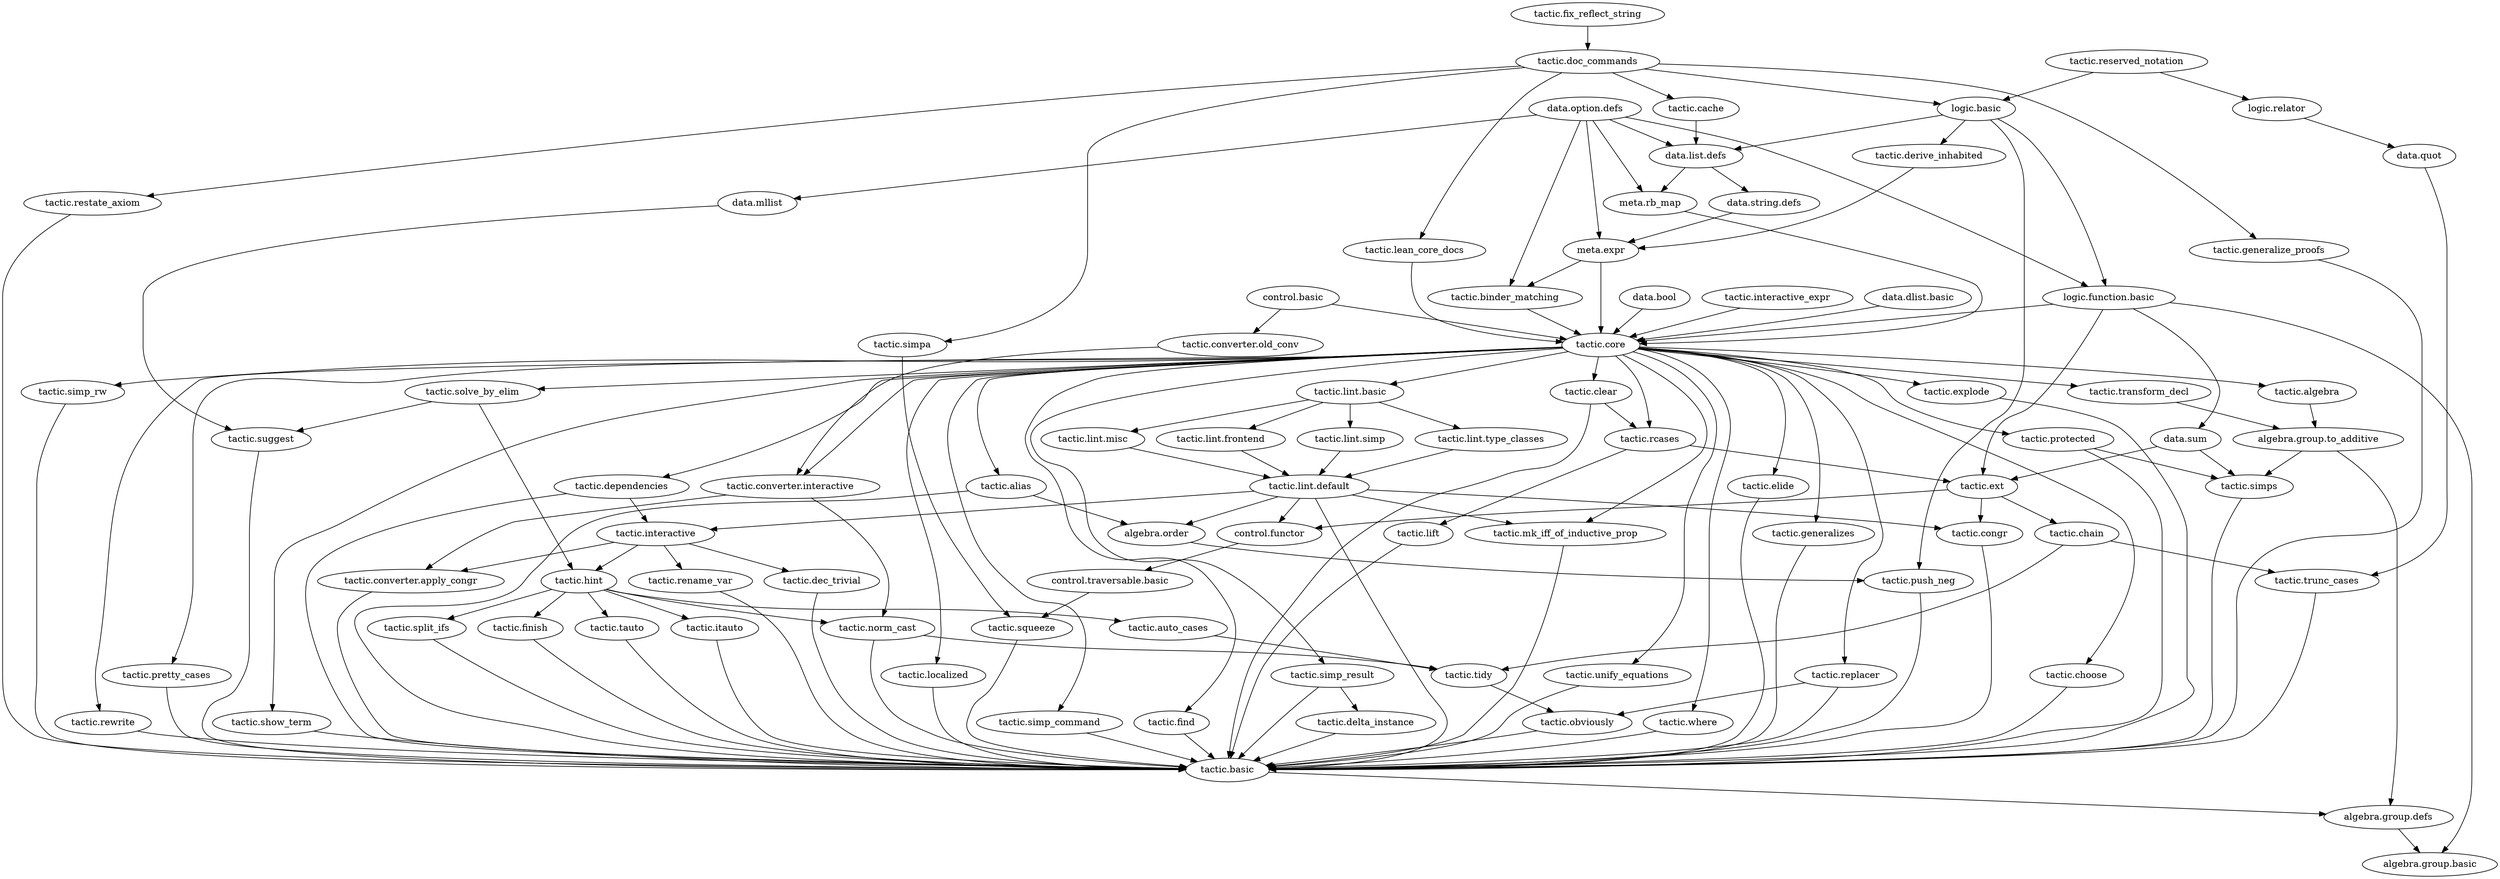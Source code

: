 strict digraph {
	graph [bb="0,0,3528,1332"];
	node [label="\N"];
	"tactic.chain"	[height=0.5,
		label="tactic.chain",
		pos="3179,522",
		width=1.4624];
	"tactic.trunc_cases"	[height=0.5,
		label="tactic.trunc_cases",
		pos="3349,450",
		width=2.0943];
	"tactic.chain" -> "tactic.trunc_cases"	[pos="e,3313,465.86 3211.4,507.67 3237.5,496.94 3274.4,481.74 3303.4,469.78"];
	"tactic.tidy"	[height=0.5,
		label="tactic.tidy",
		pos="1668,306",
		width=1.2999];
	"tactic.chain" -> "tactic.tidy"	[pos="e,1715.1,306.31 3140.1,509.87 3132.5,507.82 3124.5,505.77 3117,504 3036.8,485.09 3013.3,493.85 2935,468 2899.5,456.28 2895,442.09 \
2859,432 2435.8,313.28 1899.3,305.4 1725.3,306.25"];
	"tactic.auto_cases"	[height=0.5,
		label="tactic.auto_cases",
		pos="1607,378",
		width=2.004];
	"tactic.auto_cases" -> "tactic.tidy"	[pos="e,1653.8,323.31 1621.8,360.05 1629.4,351.33 1638.8,340.54 1647.1,330.98"];
	"data.bool"	[height=0.5,
		label="data.bool",
		pos="1897,882",
		width=1.2277];
	"tactic.core"	[height=0.5,
		label="tactic.core",
		pos="1499,810",
		width=1.336];
	"data.bool" -> "tactic.core"	[pos="e,1544.5,816.17 1863.2,870.27 1855.3,868 1846.9,865.76 1839,864 1739.8,841.82 1622.2,825.7 1554.5,817.39"];
	"tactic.derive_inhabited"	[height=0.5,
		label="tactic.derive_inhabited",
		pos="2315,1098",
		width=2.5998];
	"meta.expr"	[height=0.5,
		label="meta.expr",
		pos="1750,954",
		width=1.2999];
	"tactic.derive_inhabited" -> "meta.expr"	[pos="e,1793.6,960.97 2274.1,1081.6 2221.3,1062.3 2126.4,1029.1 2043,1008 1960.5,987.15 1863,971.2 1803.8,962.47"];
	"tactic.interactive_expr"	[height=0.5,
		label="tactic.interactive_expr",
		pos="1499,882",
		width=2.5456];
	"tactic.interactive_expr" -> "tactic.core"	[pos="e,1499,828.1 1499,863.7 1499,855.98 1499,846.71 1499,838.11"];
	"tactic.dec_trivial"	[height=0.5,
		label="tactic.dec_trivial",
		pos="2171,450",
		width=1.9859];
	"tactic.basic"	[height=0.5,
		label="tactic.basic",
		pos="1663,162",
		width=1.4263];
	"tactic.dec_trivial" -> "tactic.basic"	[pos="e,1713.7,165 2175.6,431.98 2185.8,388.97 2205.8,275.14 2147,216 2117.7,186.47 1847,171.01 1723.7,165.45"];
	"tactic.rewrite"	[height=0.5,
		label="tactic.rewrite",
		pos="804.04,234",
		width=1.6249];
	"tactic.rewrite" -> "tactic.basic"	[pos="e,1611.6,163.54 846.83,221.67 856.39,219.49 866.51,217.44 876.04,216 1144.3,175.58 1468.6,165.98 1601.6,163.7"];
	"tactic.simps"	[height=0.5,
		label="tactic.simps",
		pos="1505,594",
		width=1.4985];
	"tactic.simps" -> "tactic.basic"	[pos="e,1690.8,177.41 1548.3,583.07 1625,562.88 1782.6,509.07 1848,396 1898.1,309.54 1766.9,220.73 1699.8,182.47"];
	"data.option.defs"	[height=0.5,
		label="data.option.defs",
		pos="1770,1170",
		width=1.9137];
	"data.mllist"	[height=0.5,
		label="data.mllist",
		pos="797.04,1026",
		width=1.354];
	"data.option.defs" -> "data.mllist"	[pos="e,841.54,1033.5 1711.4,1160.4 1536.5,1134.9 1020.7,1059.6 851.47,1034.9"];
	"meta.rb_map"	[height=0.5,
		label="meta.rb_map",
		pos="1825,1026",
		width=1.6249];
	"data.option.defs" -> "meta.rb_map"	[pos="e,1818.4,1044.2 1776.7,1151.9 1786.1,1127.5 1803.6,1082.4 1814.7,1053.6"];
	"data.option.defs" -> "meta.expr"	[pos="e,1751.5,972.06 1768.3,1151.6 1766,1127.5 1761.6,1082.4 1758,1044 1756.1,1023.3 1754,999.83 1752.4,982.21"];
	"tactic.binder_matching"	[height=0.5,
		label="tactic.binder_matching",
		pos="1703,882",
		width=2.6178];
	"data.option.defs" -> "tactic.binder_matching"	[pos="e,1698.4,900.18 1761,1152 1743.8,1118.6 1707,1041.7 1694,972 1690.2,951.52 1692.9,928.06 1696.3,910.37"];
	"data.list.defs"	[height=0.5,
		label="data.list.defs",
		pos="2147,1098",
		width=1.5707];
	"data.option.defs" -> "data.list.defs"	[pos="e,2104,1109.8 1827.8,1160.1 1889.4,1150.4 1990,1133.7 2076,1116 2081.8,1114.8 2087.9,1113.5 2093.9,1112.1"];
	"logic.function.basic"	[height=0.5,
		label="logic.function.basic",
		pos="2343,882",
		width=2.2929];
	"data.option.defs" -> "logic.function.basic"	[pos="e,2314.8,898.92 1804,1154.3 1855.9,1131.6 1958.1,1086.2 2043,1044 2139.1,996.3 2249.6,935.36 2305.9,903.9"];
	"tactic.cache"	[height=0.5,
		label="tactic.cache",
		pos="2241,1170",
		width=1.4804];
	"tactic.cache" -> "data.list.defs"	[pos="e,2168.3,1114.8 2219.7,1153.1 2207,1143.6 2190.6,1131.4 2176.6,1121"];
	"tactic.squeeze"	[height=0.5,
		label="tactic.squeeze",
		pos="3043,378",
		width=1.7151];
	"tactic.squeeze" -> "tactic.basic"	[pos="e,1714.2,163.88 3037,359.9 3023.8,325.43 2988.8,248.11 2930,216 2876.7,186.82 1970.6,168.51 1724.4,164.06"];
	"tactic.converter.old_conv"	[height=0.5,
		label="tactic.converter.old_conv",
		pos="2105,810",
		width=2.8525];
	"tactic.converter.interactive"	[height=0.5,
		label="tactic.converter.interactive",
		pos="2313,594",
		width=2.9789];
	"tactic.converter.old_conv" -> "tactic.converter.interactive"	[pos="e,2253.8,609.05 2111.5,792.03 2125.7,755.13 2160.4,669.19 2183,648 2200.1,631.95 2222.8,620.48 2244.3,612.41"];
	"tactic.reserved_notation"	[height=0.5,
		label="tactic.reserved_notation",
		pos="3108,1242",
		width=2.7261];
	"logic.basic"	[height=0.5,
		label="logic.basic",
		pos="2456,1170",
		width=1.3902];
	"tactic.reserved_notation" -> "logic.basic"	[pos="e,2503.3,1176.1 3025.8,1232.2 2891.7,1217.8 2629.3,1189.6 2513.4,1177.2"];
	"logic.relator"	[height=0.5,
		label="logic.relator",
		pos="3452,1170",
		width=1.5346];
	"tactic.reserved_notation" -> "logic.relator"	[pos="e,3407.2,1180.6 3172.1,1228.3 3225.6,1217.7 3303.8,1202.1 3372,1188 3380.2,1186.3 3388.9,1184.5 3397.4,1182.7"];
	"tactic.pretty_cases"	[height=0.5,
		label="tactic.pretty_cases",
		pos="113.04,306",
		width=2.1484];
	"tactic.pretty_cases" -> "tactic.basic"	[pos="e,1611.7,162.73 95.42,288.28 76.939,268.77 53.132,236.58 73.036,216 127.06,160.14 1315.3,161.54 1601.5,162.69"];
	"tactic.tauto"	[height=0.5,
		label="tactic.tauto",
		pos="1200,378",
		width=1.4082];
	"tactic.tauto" -> "tactic.basic"	[pos="e,1625.3,174.27 1238,365.88 1245.3,363.85 1252.9,361.8 1260,360 1331.5,341.94 1357.1,358.9 1422,324 1452.5,307.64 1505.1,234.91 \
1534,216 1559.2,199.58 1590.2,186.63 1615.6,177.64"];
	"tactic.fix_reflect_string"	[height=0.5,
		label="tactic.fix_reflect_string",
		pos="2495,1314",
		width=2.6359];
	"tactic.doc_commands"	[height=0.5,
		label="tactic.doc_commands",
		pos="2495,1242",
		width=2.4914];
	"tactic.fix_reflect_string" -> "tactic.doc_commands"	[pos="e,2495,1260.1 2495,1295.7 2495,1288 2495,1278.7 2495,1270.1"];
	"tactic.lint.basic"	[height=0.5,
		label="tactic.lint.basic",
		pos="2743,738",
		width=1.8234];
	"tactic.lint.misc"	[height=0.5,
		label="tactic.lint.misc",
		pos="2918,666",
		width=1.7873];
	"tactic.lint.basic" -> "tactic.lint.misc"	[pos="e,2882.7,681.14 2778.4,722.83 2805.7,711.92 2843.6,696.76 2873,684.99"];
	"tactic.lint.frontend"	[height=0.5,
		label="tactic.lint.frontend",
		pos="3078,666",
		width=2.1665];
	"tactic.lint.basic" -> "tactic.lint.frontend"	[pos="e,3022.4,678.63 2793.6,726.44 2851.9,714.24 2948.2,694.13 3012.3,680.73"];
	"tactic.lint.simp"	[height=0.5,
		label="tactic.lint.simp",
		pos="2568,666",
		width=1.8054];
	"tactic.lint.basic" -> "tactic.lint.simp"	[pos="e,2603.4,681.14 2707.6,722.83 2680.3,711.92 2642.4,696.76 2613,684.99"];
	"tactic.lint.type_classes"	[height=0.5,
		label="tactic.lint.type_classes",
		pos="2743,666",
		width=2.5637];
	"tactic.lint.basic" -> "tactic.lint.type_classes"	[pos="e,2743,684.1 2743,719.7 2743,711.98 2743,702.71 2743,694.11"];
	"tactic.interactive"	[height=0.5,
		label="tactic.interactive",
		pos="2476,522",
		width=1.9679];
	"tactic.interactive" -> "tactic.dec_trivial"	[pos="e,2221.9,462.67 2425.3,509.36 2372.1,497.15 2288.5,477.95 2231.8,464.94"];
	"tactic.converter.apply_congr"	[height=0.5,
		label="tactic.converter.apply_congr",
		pos="2544,450",
		width=3.1775];
	"tactic.interactive" -> "tactic.converter.apply_congr"	[pos="e,2527.6,467.96 2492.2,504.41 2500.6,495.73 2511.1,484.95 2520.4,475.34"];
	"tactic.rename_var"	[height=0.5,
		label="tactic.rename_var",
		pos="2336,450",
		width=2.0943];
	"tactic.interactive" -> "tactic.rename_var"	[pos="e,2367.2,466.57 2445.3,505.64 2425,495.5 2398.2,482.1 2376.3,471.11"];
	"tactic.hint"	[height=0.5,
		label="tactic.hint",
		pos="1388,450",
		width=1.2999];
	"tactic.interactive" -> "tactic.hint"	[pos="e,1434.8,450.81 2426.5,509.08 2416.8,507.1 2406.6,505.28 2397,504 2036.9,456.1 1599,451.02 1445,450.82"];
	"tactic.show_term"	[height=0.5,
		label="tactic.show_term",
		pos="155.04,234",
		width=2.0401];
	"tactic.show_term" -> "tactic.basic"	[pos="e,1611.9,163.84 207.74,221.34 219.01,219.23 230.88,217.29 242.04,216 511.47,184.84 1365.3,168.13 1601.8,164.01"];
	"tactic.lean_core_docs"	[height=0.5,
		label="tactic.lean_core_docs",
		pos="1450,954",
		width=2.4734];
	"tactic.lean_core_docs" -> "tactic.core"	[pos="e,1453.6,815.94 1409,937.95 1392.2,929.52 1374.6,917.18 1365,900 1357.3,886.01 1356,877.23 1365,864 1382.7,838.09 1415.1,824.85 \
1443.7,818.08"];
	"tactic.lint.default"	[height=0.5,
		label="tactic.lint.default",
		pos="2784,594",
		width=2.004];
	"tactic.lint.misc" -> "tactic.lint.default"	[pos="e,2814,610.64 2889,649.81 2869.6,639.72 2844.1,626.36 2823,615.36"];
	"data.quot"	[height=0.5,
		label="data.quot",
		pos="3473,1098",
		width=1.2277];
	"data.quot" -> "tactic.trunc_cases"	[pos="e,3361.9,467.95 3484.2,1080.3 3500.2,1054.6 3528,1003.1 3528,955 3528,955 3528,955 3528,881 3528,715.73 3413.9,540.27 3367.9,476.23"];
	"tactic.alias"	[height=0.5,
		label="tactic.alias",
		pos="1791,594",
		width=1.3721];
	"tactic.alias" -> "tactic.basic"	[pos="e,1615,168.76 1754,581.9 1747,579.89 1739.8,577.85 1733,576 1693.5,565.23 1042.3,428.35 1017,396 1007.2,383.38 1006.5,372.01 1017,\
360 1058.6,312.74 1239.7,347.67 1298,324 1372.2,293.92 1369.6,250.03 1442,216 1494.3,191.42 1559.1,177.62 1605,170.31"];
	"algebra.order"	[height=0.5,
		label="algebra.order",
		pos="2700,522",
		width=1.6429];
	"tactic.alias" -> "algebra.order"	[pos="e,2646.8,529.95 1839.1,589.22 1884.4,585.69 1954.3,580.32 2015,576 2255.4,558.88 2316.1,562.13 2556,540 2582.5,537.56 2611.6,534.25 \
2636.6,531.19"];
	"tactic.lift"	[height=0.5,
		label="tactic.lift",
		pos="2344,522",
		width=1.2096];
	"tactic.lift" -> "tactic.basic"	[pos="e,1713.6,165.78 2311.7,509.89 2304.9,507.76 2297.8,505.68 2291,504 2247.2,493.08 2120,502.65 2091,468 2080.8,455.73 2089.8,447.95 \
2091,432 2096.1,367.75 2112.9,352.26 2108,288 2105.6,255.72 2120.3,238.54 2097,216 2070.7,190.47 1836.9,173.28 1723.8,166.39"];
	"algebra.group.basic"	[height=0.5,
		label="algebra.group.basic",
		pos="2512,18",
		width=2.2748];
	"tactic.restate_axiom"	[height=0.5,
		label="tactic.restate_axiom",
		pos="3372,810",
		width=2.329];
	"tactic.restate_axiom" -> "tactic.basic"	[pos="e,1714.5,163.48 3356.3,792.12 3334.6,766.91 3298,717.04 3298,667 3298,667 3298,667 3298,593 3298,495.12 3246,476.88 3246,379 3246,\
379 3246,379 3246,305 3246,278.5 3339.5,285.02 3093,216 2960.2,178.81 1982,166.26 1724.8,163.59"];
	"logic.basic" -> "tactic.derive_inhabited"	[pos="e,2347.1,1114.9 2427.8,1155 2407.4,1144.8 2379.3,1130.9 2356.3,1119.5"];
	"logic.basic" -> "data.list.defs"	[pos="e,2188.9,1110.2 2413.6,1160.3 2364.8,1150.3 2282.4,1132.8 2212,1116 2207.7,1115 2203.2,1113.9 2198.7,1112.7"];
	"tactic.push_neg"	[height=0.5,
		label="tactic.push_neg",
		pos="2782,450",
		width=1.8776];
	"logic.basic" -> "tactic.push_neg"	[pos="e,2784,468.05 2459.8,1152 2465.3,1125.5 2475,1072.5 2475,1027 2475,1027 2475,1027 2475,737 2475,696.55 2467.9,678.86 2494,648 2536.3,\
598.06 2727.1,591.07 2768,540 2781.8,522.78 2784.7,497.51 2784.4,478.29"];
	"logic.basic" -> "logic.function.basic"	[pos="e,2349.7,899.94 2449.3,1152 2430.3,1104 2376.4,967.41 2353.5,909.49"];
	"tactic.suggest"	[height=0.5,
		label="tactic.suggest",
		pos="306.04,666",
		width=1.661];
	"data.mllist" -> "tactic.suggest"	[pos="e,268.82,680.18 748.34,1024.8 596.54,1023 142.04,1007.1 142.04,883 142.04,883 142.04,883 142.04,809 142.04,746.5 210.94,705.37 259.42,\
684.15"];
	"tactic.delta_instance"	[height=0.5,
		label="tactic.delta_instance",
		pos="368.04,234",
		width=2.347];
	"tactic.delta_instance" -> "tactic.basic"	[pos="e,1611.5,162.94 428.24,221.31 440.7,219.24 453.76,217.33 466.04,216 898.94,169.06 1424.2,163.45 1601.4,162.96"];
	"logic.relator" -> "data.quot"	[pos="e,3467.9,1116.3 3457.1,1152.1 3459.5,1144.3 3462.3,1134.8 3464.9,1126.1"];
	"meta.rb_map" -> "tactic.core"	[pos="e,1547,812.5 1828.9,1008 1835.2,975.28 1843.5,903.53 1806,864 1772.8,828.97 1636.7,817.02 1557.3,813"];
	"tactic.congr"	[height=0.5,
		label="tactic.congr",
		pos="3055,522",
		width=1.4804];
	"tactic.congr" -> "tactic.basic"	[pos="e,1714.6,162.96 3088.2,507.79 3133.2,487.45 3208,443.87 3208,379 3208,379 3208,379 3208,305 3208,190.4 3078.4,238.38 2966,216 2724.1,\
167.83 1949.9,163.26 1724.9,162.97"];
	"meta.expr" -> "tactic.binder_matching"	[pos="e,1714.4,899.96 1738.9,936.41 1733.3,928.08 1726.4,917.8 1720.1,908.49"];
	"meta.expr" -> "tactic.core"	[pos="e,1460.2,820.6 1704.7,949.44 1614.1,941.87 1417.8,922.98 1398,900 1387.6,887.87 1389.8,877.69 1398,864 1409.6,844.85 1430.7,832.28 \
1450.5,824.21"];
	"tactic.dependencies"	[height=0.5,
		label="tactic.dependencies",
		pos="2106,594",
		width=2.2748];
	"tactic.dependencies" -> "tactic.interactive"	[pos="e,2424.2,534.41 2166.2,581.7 2176.5,579.78 2187.1,577.83 2197,576 2285.9,559.71 2308.4,557.5 2397,540 2402.7,538.89 2408.5,537.69 \
2414.4,536.47"];
	"tactic.dependencies" -> "tactic.basic"	[pos="e,1714.6,162.46 2062.2,578.63 2044.3,570.34 2025.3,557.91 2015,540 2007.1,526.13 2013.7,519.95 2015,504 2025.6,376.19 2117,312.9 \
2033,216 1993.9,170.82 1819.4,163.22 1724.7,162.51"];
	"tactic.localized"	[height=0.5,
		label="tactic.localized",
		pos="518.04,306",
		width=1.8234];
	"tactic.localized" -> "tactic.basic"	[pos="e,1611.6,163.69 516.12,287.86 514.88,267.32 516.44,233.48 537.04,216 577.86,181.35 1372.1,167.21 1601.5,163.83"];
	"tactic.protected"	[height=0.5,
		label="tactic.protected",
		pos="1499,666",
		width=1.8415];
	"tactic.protected" -> "tactic.simps"	[pos="e,1503.6,612.1 1500.5,647.7 1501.2,639.98 1502,630.71 1502.7,622.11"];
	"tactic.protected" -> "tactic.basic"	[pos="e,1613.3,166.66 1467.4,650.12 1401.1,618.63 1243.2,542.03 1116,468 1112.9,466.16 1007.8,399.21 1006,396 998.43,381.93 995.69,372.2 \
1006,360 1069.3,285.43 1132,359.66 1223,324 1304.3,292.17 1306.2,248.86 1387,216 1458.1,187.1 1546.1,173.71 1603.3,167.67"];
	"control.traversable.basic"	[height=0.5,
		label="control.traversable.basic",
		pos="3043,450",
		width=2.7623];
	"control.traversable.basic" -> "tactic.squeeze"	[pos="e,3043,396.1 3043,431.7 3043,423.98 3043,414.71 3043,406.11"];
	"tactic.generalize_proofs"	[height=0.5,
		label="tactic.generalize_proofs",
		pos="3402,954",
		width=2.7261];
	"tactic.generalize_proofs" -> "tactic.basic"	[pos="e,1714.7,163.35 3421.1,936.28 3447,911.66 3490,862.92 3490,811 3490,811 3490,811 3490,521 3490,467.41 3413.3,284.55 3291,216 3221.6,\
177.07 2014.3,165.62 1725,163.43"];
	"tactic.simp_command"	[height=0.5,
		label="tactic.simp_command",
		pos="637.04,234",
		width=2.5276];
	"tactic.simp_command" -> "tactic.basic"	[pos="e,1611.9,163.93 700.63,221.1 712.69,219.15 725.22,217.34 737.04,216 1061.5,179.26 1452.9,167.47 1601.6,164.16"];
	"control.functor"	[height=0.5,
		label="control.functor",
		pos="2919,522",
		width=1.8054];
	"control.functor" -> "control.traversable.basic"	[pos="e,3014.2,467.3 2946.2,505.64 2963.6,495.84 2986.3,483.01 3005.4,472.24"];
	"algebra.group.defs"	[height=0.5,
		label="algebra.group.defs",
		pos="1663,90",
		width=2.1845];
	"tactic.basic" -> "algebra.group.defs"	[pos="e,1663,108.1 1663,143.7 1663,135.98 1663,126.71 1663,118.11"];
	"tactic.lint.frontend" -> "tactic.lint.default"	[pos="e,2834.3,606.97 3025.8,652.57 2975,640.46 2897.7,622.07 2844.3,609.35"];
	"tactic.obviously"	[height=0.5,
		label="tactic.obviously",
		pos="1229,234",
		width=1.9137];
	"tactic.obviously" -> "tactic.basic"	[pos="e,1616.1,169.3 1280.8,221.97 1291.1,219.89 1301.9,217.8 1312,216 1415.2,197.66 1536.2,180.3 1605.8,170.71"];
	"tactic.itauto"	[height=0.5,
		label="tactic.itauto",
		pos="1322,378",
		width=1.4804];
	"tactic.itauto" -> "tactic.basic"	[pos="e,1635.1,177.13 1363.3,366.44 1392.6,357.8 1432.1,343.76 1463,324 1491.9,305.57 1545.9,236.85 1573,216 1589.5,203.34 1609.3,191.38 \
1626.2,182.04"];
	"tactic.simp_result"	[height=0.5,
		label="tactic.simp_result",
		pos="359.04,306",
		width=2.0943];
	"tactic.simp_result" -> "tactic.delta_instance"	[pos="e,365.84,252.1 361.26,287.7 362.25,279.98 363.44,270.71 364.55,262.11"];
	"tactic.simp_result" -> "tactic.basic"	[pos="e,1611.8,163.75 390.77,289.63 411.14,279.49 438.01,265.6 461.04,252 485.87,237.33 487.63,224.99 515.04,216 618.37,182.09 1378.5,\
167.5 1601.6,163.91"];
	"tactic.rcases"	[height=0.5,
		label="tactic.rcases",
		pos="2392,666",
		width=1.5346];
	"tactic.rcases" -> "tactic.lift"	[pos="e,2376.7,534.13 2407.8,648.41 2423.2,630.14 2442.4,600.14 2429,576 2419.6,559.06 2402.3,546.83 2385.8,538.42"];
	"tactic.ext"	[height=0.5,
		label="tactic.ext",
		pos="2987,594",
		width=1.2096];
	"tactic.rcases" -> "tactic.ext"	[pos="e,2946.7,601.05 2439.2,656.45 2456.4,653.51 2476.1,650.37 2494,648 2658.3,626.37 2700.5,631.44 2865,612 2888.6,609.22 2914.6,605.65 \
2936.6,602.51"];
	"tactic.suggest" -> "tactic.basic"	[pos="e,1611.7,163.21 295.92,648.19 281.31,622.27 256.04,570.57 256.04,523 256.04,523 256.04,523 256.04,305 256.04,264.55 244.08,242.04 \
275.04,216 326.43,172.77 1339.5,164.64 1601.6,163.26"];
	"tactic.transform_decl"	[height=0.5,
		label="tactic.transform_decl",
		pos="866.04,738",
		width=2.4373];
	"algebra.group.to_additive"	[height=0.5,
		label="algebra.group.to_additive",
		pos="850.04,666",
		width=2.8886];
	"tactic.transform_decl" -> "algebra.group.to_additive"	[pos="e,853.95,684.1 862.08,719.7 860.32,711.98 858.2,702.71 856.23,694.11"];
	"tactic.split_ifs"	[height=0.5,
		label="tactic.split_ifs",
		pos="1455,378",
		width=1.7151];
	"tactic.split_ifs" -> "tactic.basic"	[pos="e,1647.3,179.2 1471,360.56 1507.6,322.89 1597.7,230.21 1640.2,186.52"];
	"tactic.converter.apply_congr" -> "tactic.basic"	[pos="e,1714.1,164.67 2526.7,431.9 2480.1,387.12 2346.3,266.47 2209,216 2121.3,183.76 1847.3,169.81 1724.1,165.05"];
	"tactic.trunc_cases" -> "tactic.basic"	[pos="e,1714.3,163.12 3348.5,431.73 3346,387.11 3332.7,267.8 3260,216 3196.5,170.68 2010,164.08 1724.5,163.15"];
	"tactic.tidy" -> "tactic.obviously"	[pos="e,1286.3,244.14 1625.5,298.22 1549.1,286.04 1387.9,260.33 1296.3,245.73"];
	"tactic.clear"	[height=0.5,
		label="tactic.clear",
		pos="2315,738",
		width=1.4082];
	"tactic.clear" -> "tactic.basic"	[pos="e,1714.1,164.64 2312.7,719.87 2311,700.28 2311.4,668.29 2328,648 2358.2,611.15 2385.1,630.57 2429,612 2495.7,583.81 2513.8,578.5 \
2575,540 2597,526.19 2653.3,490.02 2667,468 2688.5,433.7 2686,419.45 2686,379 2686,379 2686,379 2686,305 2686,207.32 1944.8,173.04 \
1724.2,165.01"];
	"tactic.clear" -> "tactic.rcases"	[pos="e,2374.3,683.15 2332.9,720.76 2342.9,711.66 2355.6,700.16 2366.6,690.13"];
	"tactic.norm_cast"	[height=0.5,
		label="tactic.norm_cast",
		pos="1768,378",
		width=1.9679];
	"tactic.norm_cast" -> "tactic.basic"	[pos="e,1671.3,179.94 1759.6,359.85 1741.3,322.43 1697.5,233.25 1675.8,188.93"];
	"tactic.norm_cast" -> "tactic.tidy"	[pos="e,1689.7,322.19 1744.8,360.76 1731,351.04 1713.1,338.57 1698.2,328.09"];
	"tactic.lint.simp" -> "tactic.lint.default"	[pos="e,2741.7,608.71 2608.7,651.83 2643.6,640.53 2694.1,624.16 2731.9,611.89"];
	"tactic.lint.default" -> "tactic.interactive"	[pos="e,2527,534.58 2732.5,581.28 2678.6,569.04 2594.1,549.84 2537,536.85"];
	"tactic.lint.default" -> "tactic.congr"	[pos="e,3015,534.09 2833.5,580.74 2875.9,570.16 2938.6,554.37 2993,540 2997,538.94 3001.2,537.83 3005.4,536.71"];
	"tactic.lint.default" -> "control.functor"	[pos="e,2889.6,538.25 2814,577.46 2833.6,567.29 2859.4,553.9 2880.6,542.94"];
	"tactic.lint.default" -> "tactic.basic"	[pos="e,1714.6,162.86 2796,575.98 2828.5,529.4 2916,401.75 2916,379 2916,379 2916,379 2916,305 2916,213.76 2819.5,238.48 2731,216 2538.7,\
167.1 1922.7,162.91 1724.9,162.86"];
	"tactic.lint.default" -> "algebra.order"	[pos="e,2719.5,539.23 2764.1,576.41 2753.2,567.28 2739.4,555.81 2727.4,545.84"];
	"tactic.mk_iff_of_inductive_prop"	[height=0.5,
		label="tactic.mk_iff_of_inductive_prop",
		pos="2153,522",
		width=3.5927];
	"tactic.lint.default" -> "tactic.mk_iff_of_inductive_prop"	[pos="e,2245.8,534.63 2718.6,586.29 2624.2,576.53 2444.1,557.66 2291,540 2279.6,538.68 2267.7,537.27 2255.8,535.83"];
	"tactic.unify_equations"	[height=0.5,
		label="tactic.unify_equations",
		pos="770.04,306",
		width=2.5456];
	"tactic.unify_equations" -> "tactic.basic"	[pos="e,1612.1,164.59 805.54,289.33 825.56,279.79 850.58,266.63 871.04,252 889.96,238.47 887.74,225.36 909.04,216 971.73,188.43 1433.5,\
170.58 1601.9,164.93"];
	"tactic.ext" -> "tactic.chain"	[pos="e,3144.4,535.64 3018.7,581.44 3050.4,569.91 3099.3,552.08 3134.7,539.15"];
	"tactic.ext" -> "tactic.congr"	[pos="e,3039.2,539.31 3002.5,577.12 3011.2,568.12 3022.3,556.68 3032.1,546.65"];
	"tactic.ext" -> "control.functor"	[pos="e,2935.4,539.8 2971.6,577.12 2963,568.24 2952.1,557.01 2942.4,547.08"];
	"tactic.rename_var" -> "tactic.basic"	[pos="e,1714.6,163.02 2330,432.03 2313.1,387.6 2260.9,267.71 2173,216 2098.5,172.13 1843.2,164.32 1724.6,163.11"];
	"tactic.where"	[height=0.5,
		label="tactic.where",
		pos="973.04,234",
		width=1.5346];
	"tactic.where" -> "tactic.basic"	[pos="e,1612,164.65 1014,221.78 1023.2,219.59 1032.9,217.5 1042,216 1245.5,182.47 1490.1,169.49 1601.9,165.05"];
	"tactic.doc_commands" -> "tactic.cache"	[pos="e,2281,1182 2444.5,1227.1 2399.9,1214.8 2335.1,1196.9 2290.7,1184.7"];
	"tactic.doc_commands" -> "tactic.lean_core_docs"	[pos="e,1461.1,971.98 2406.8,1238.6 2211.8,1232.8 1756,1216.3 1692,1188 1587.9,1142 1501.8,1030.6 1466.8,980.34"];
	"tactic.doc_commands" -> "tactic.restate_axiom"	[pos="e,3350.7,827.76 2577.1,1234.6 2777.7,1218 3276,1169.5 3276,1099 3276,1099 3276,1099 3276,953 3276,904.58 3314.8,860.35 3343.1,834.54"];
	"tactic.doc_commands" -> "logic.basic"	[pos="e,2465.4,1187.8 2485.6,1224.1 2481,1215.8 2475.4,1205.7 2470.3,1196.5"];
	"tactic.doc_commands" -> "tactic.generalize_proofs"	[pos="e,3399.7,972.27 2582,1237.5 2782.3,1229.3 3261.1,1207.6 3290,1188 3361.4,1139.7 3388.7,1032.9 3397.9,982.42"];
	"tactic.simpa"	[height=0.5,
		label="tactic.simpa",
		pos="2875,1026",
		width=1.5165];
	"tactic.doc_commands" -> "tactic.simpa"	[pos="e,2848.7,1041.8 2523.6,1224.9 2592,1186.4 2764.9,1089 2839.7,1046.9"];
	"data.sum"	[height=0.5,
		label="data.sum",
		pos="2236,666",
		width=1.2096];
	"data.sum" -> "tactic.simps"	[pos="e,1551.7,603.09 2193.3,662.42 2092.1,656.07 1830.4,638.33 1613,612 1596.3,609.98 1578.3,607.32 1561.8,604.71"];
	"data.sum" -> "tactic.ext"	[pos="e,2947,601.31 2273.9,656.98 2290.5,653.74 2310.1,650.24 2328,648 2565.4,618.22 2627.1,636.52 2865,612 2888.7,609.56 2914.9,606.02 \
2936.9,602.81"];
	"tactic.lint.type_classes" -> "tactic.lint.default"	[pos="e,2773.9,612.28 2753,648.05 2757.7,639.92 2763.5,630 2768.8,620.94"];
	"tactic.algebra"	[height=0.5,
		label="tactic.algebra",
		pos="700.04,738",
		width=1.661];
	"tactic.algebra" -> "algebra.group.to_additive"	[pos="e,815.59,683.07 731.12,722.5 752.86,712.35 782.2,698.66 806.3,687.41"];
	"tactic.finish"	[height=0.5,
		label="tactic.finish",
		pos="1079,378",
		width=1.4624];
	"tactic.finish" -> "tactic.basic"	[pos="e,1619.7,171.83 1117.6,365.58 1125,363.58 1132.7,361.62 1140,360 1235.5,338.85 1267.7,363.66 1357,324 1427.6,292.68 1424.8,252.1 \
1493,216 1530,196.46 1575.3,182.78 1609.8,174.22"];
	"tactic.binder_matching" -> "tactic.core"	[pos="e,1533.3,822.75 1659.3,865.98 1625,854.21 1577.4,837.9 1543.1,826.1"];
	"tactic.generalizes"	[height=0.5,
		label="tactic.generalizes",
		pos="947.04,522",
		width=2.0401];
	"tactic.generalizes" -> "tactic.basic"	[pos="e,1611.5,163.08 928.71,504.27 899.24,475.22 846.85,413.43 870.04,360 874.7,349.26 937.15,294.28 947.04,288 983.39,264.89 1001.2,\
275.97 1037,252 1055.6,239.58 1051.9,225.59 1072,216 1164.4,172.01 1469.2,164.38 1601.2,163.16"];
	"algebra.group.defs" -> "algebra.group.basic"	[pos="e,2436.9,25.196 1735.8,83.002 1892.2,70.103 2260,39.784 2426.9,26.019"];
	"tactic.hint" -> "tactic.auto_cases"	[pos="e,1564.2,392.68 1422.7,437.91 1458.2,426.58 1513.6,408.86 1554.4,395.81"];
	"tactic.hint" -> "tactic.tauto"	[pos="e,1233.8,391.58 1355.7,436.97 1324.8,425.44 1277.8,407.96 1243.6,395.21"];
	"tactic.hint" -> "tactic.itauto"	[pos="e,1337.7,395.63 1372.7,432.76 1364.4,423.97 1354,412.93 1344.8,403.14"];
	"tactic.hint" -> "tactic.split_ifs"	[pos="e,1439.1,395.63 1403.6,432.76 1412,423.97 1422.6,412.93 1431.9,403.14"];
	"tactic.hint" -> "tactic.norm_cast"	[pos="e,1716,390.33 1430.4,442 1488.5,432.26 1596.4,413.82 1688,396 1693.8,394.87 1699.9,393.66 1705.9,392.42"];
	"tactic.hint" -> "tactic.finish"	[pos="e,1118,390.24 1347,441.04 1297.7,431.28 1212.5,413.82 1140,396 1136,395.01 1131.9,393.94 1127.7,392.84"];
	"tactic.solve_by_elim"	[height=0.5,
		label="tactic.solve_by_elim",
		pos="422.04,738",
		width=2.4012];
	"tactic.solve_by_elim" -> "tactic.suggest"	[pos="e,331.6,682.43 395.13,720.76 378.83,710.93 357.88,698.28 340.39,687.73"];
	"tactic.solve_by_elim" -> "tactic.hint"	[pos="e,1341.9,453.42 445.58,720.36 509.46,676.2 692.8,555.88 865.04,504 951.24,478.03 1215.2,460.61 1331.7,453.99"];
	"tactic.choose"	[height=0.5,
		label="tactic.choose",
		pos="1014,306",
		width=1.6068];
	"tactic.choose" -> "tactic.basic"	[pos="e,1612,164.73 1030.5,288.47 1052.4,267.55 1093.4,232.29 1136,216 1219.8,183.97 1481.9,169.98 1601.9,165.13"];
	"tactic.converter.interactive" -> "tactic.converter.apply_congr"	[pos="e,2553.1,468.09 2389.2,581.27 2456.4,570.14 2545.4,553.2 2556,540 2570,522.63 2564.6,496.88 2557.2,477.54"];
	"tactic.converter.interactive" -> "tactic.norm_cast"	[pos="e,1787.3,395.56 2237.4,581.16 2156,568.17 2035.4,548.07 2015,540 1927.6,505.41 1838.5,437.58 1795.1,402.01"];
	"tactic.find"	[height=0.5,
		label="tactic.find",
		pos="1868,234",
		width=1.2999];
	"tactic.find" -> "tactic.basic"	[pos="e,1698.7,175.16 1834.2,221.44 1799.8,209.71 1746.5,191.49 1708.5,178.51"];
	"tactic.simpa" -> "tactic.squeeze"	[pos="e,3076.7,393.2 2916.4,1014.2 2991.8,992.21 3151.5,935.26 3236,828 3261.4,795.82 3260,779.97 3260,739 3260,739 3260,739 3260,593 \
3260,552.55 3262.3,538.41 3241,504 3214.1,460.42 3194.3,459.45 3151,432 3130.5,418.96 3106.3,406.81 3086,397.44"];
	"data.list.defs" -> "meta.rb_map"	[pos="e,1868.5,1038.1 2100.1,1087.8 2049,1077.6 1965,1060.5 1893,1044 1888.3,1042.9 1883.4,1041.8 1878.5,1040.6"];
	"data.string.defs"	[height=0.5,
		label="data.string.defs",
		pos="1968,1026",
		width=1.8415];
	"data.list.defs" -> "data.string.defs"	[pos="e,2004.3,1041.2 2112.5,1083.5 2084.5,1072.5 2044.7,1057 2013.9,1044.9"];
	"algebra.order" -> "tactic.push_neg"	[pos="e,2762.8,467.39 2719.1,504.76 2729.7,495.64 2743.3,484.1 2755,474.06"];
	"tactic.core" -> "tactic.rewrite"	[pos="e,762.11,246.7 1451,807.87 1273,803.45 659.32,786.07 631.04,756 620.07,744.35 630.27,735.98 631.04,720 635.26,632.14 650.04,610.96 \
650.04,523 650.04,523 650.04,523 650.04,377 650.04,336.55 642.87,318.84 669.04,288 680.38,274.63 719.32,260.12 752.49,249.67"];
	"tactic.core" -> "tactic.pretty_cases"	[pos="e,126.92,323.72 1450.8,808.61 1221.7,806.57 253.61,795.61 204.04,756 172.03,730.43 180.04,707.97 180.04,667 180.04,667 180.04,667 \
180.04,449 180.04,404.48 152.76,358.97 133.02,331.85"];
	"tactic.core" -> "tactic.lint.basic"	[pos="e,2679.3,742.59 1546.3,806.34 1735.3,795.7 2438.1,756.16 2669,743.17"];
	"tactic.core" -> "tactic.show_term"	[pos="e,172.46,251.63 1450.8,808.75 1242.2,807.41 423.08,799.41 317.04,756 262.28,733.59 218.04,726.17 218.04,667 218.04,667 218.04,667 \
218.04,377 218.04,336.55 216.69,324.39 199.04,288 194.05,277.73 186.67,267.74 179.36,259.26"];
	"tactic.core" -> "tactic.alias"	[pos="e,1778.3,611.82 1536.3,798.54 1563.9,789.76 1601.6,775.51 1631,756 1689.5,717.27 1744,654.61 1771.8,619.99"];
	"tactic.core" -> "tactic.dependencies"	[pos="e,2101.5,611.99 1547.5,809.39 1659.8,809.45 1934.1,804.48 2010,756 2059.1,724.7 2086.4,658.65 2098.5,621.61"];
	"tactic.core" -> "tactic.localized"	[pos="e,521.68,324.4 1451.3,807.85 1264.8,803.14 594.94,784.33 560.04,756 528.23,730.18 536.04,707.97 536.04,667 536.04,667 536.04,667 \
536.04,449 536.04,408.9 528.88,362.92 523.59,334.42"];
	"tactic.core" -> "tactic.protected"	[pos="e,1499,684.19 1499,791.87 1499,767.67 1499,723.21 1499,694.39"];
	"tactic.core" -> "tactic.simp_command"	[pos="e,631.98,252.32 1451.2,807.87 1272.3,803.44 651.15,785.93 622.04,756 527.46,658.78 612.04,586.63 612.04,451 612.04,451 612.04,451 \
612.04,377 612.04,336.6 621.97,290.71 629.31,262.3"];
	"tactic.core" -> "tactic.simp_result"	[pos="e,366.12,324.15 1450.9,808.66 1235.2,806.9 366.46,797.25 327.04,756 315.98,744.43 319.88,734.31 327.04,720 338.96,696.15 360.67,\
706.47 375.04,684 396.82,649.92 394.04,635.45 394.04,595 394.04,595 394.04,595 394.04,449 394.04,407.84 380,361.88 369.71,333.69"];
	"tactic.core" -> "tactic.rcases"	[pos="e,2394.3,684.05 1547,807.72 1725.6,802.73 2343.7,783.53 2375,756 2392.2,740.94 2395.3,714.4 2394.9,694.21"];
	"tactic.core" -> "tactic.transform_decl"	[pos="e,930.14,750.34 1452.4,805.38 1359.8,797.97 1146.4,779.74 968.04,756 959.02,754.8 949.57,753.41 940.23,751.95"];
	"tactic.core" -> "tactic.clear"	[pos="e,2266.2,743.29 1545.4,805.07 1648.6,796.32 1905.2,774.53 2120,756 2165.7,752.06 2217.4,747.55 2256.1,744.17"];
	"tactic.core" -> "tactic.unify_equations"	[pos="e,767.08,324.09 1451.5,806.66 1334.7,800.53 1041.1,782.62 1006,756 964.89,724.75 995.94,687.83 963.04,648 906.26,579.28 840.81,615.88 \
794.04,540 754.03,475.1 759.75,380.3 765.67,334.2"];
	"tactic.core" -> "tactic.where"	[pos="e,948.83,250.22 1451,808.51 1349.5,806.65 1117.2,797.81 1052,756 1004.7,725.64 1022.1,691.19 986.04,648 939.86,592.65 895.41,605.37 \
865.04,540 831.32,467.43 839.75,437.14 861.04,360 870.95,324.07 879.26,315.85 904.04,288 914.64,276.08 928.24,264.97 940.56,256.04"];
	"tactic.core" -> "tactic.algebra"	[pos="e,742.87,750.74 1450.9,808.31 1333.6,806.03 1023.8,796.34 769.04,756 763.7,755.16 758.18,754.1 752.68,752.94"];
	"tactic.core" -> "tactic.generalizes"	[pos="e,960.21,539.72 1450.9,808.67 1353.9,807.1 1139.5,798.74 1082,756 1039.9,724.65 1059.8,693.76 1034,648 1013.5,611.53 985.07,572.36 \
966.39,547.77"];
	"tactic.core" -> "tactic.solve_by_elim"	[pos="e,483.76,750.63 1451.1,808.34 1308.9,805.95 877.39,795.71 522.04,756 512.91,754.98 503.35,753.67 493.92,752.23"];
	"tactic.core" -> "tactic.choose"	[pos="e,1002.8,323.86 1462.8,797.97 1434.1,788.57 1393.4,773.79 1360,756 1221,681.94 1192.2,649.61 1079,540 1024.5,487.15 1000.6,470.73 \
987.04,396 984.18,380.26 983.3,375.56 987.04,360 989.28,350.66 993.45,341.11 997.86,332.74"];
	"tactic.core" -> "tactic.converter.interactive"	[pos="e,2252.2,608.85 1547.2,808.3 1663.3,806 1955.3,796.25 2043,756 2106.2,727.04 2096.6,683.97 2156,648 2182.5,632.01 2214.3,620.11 \
2242.4,611.69"];
	"tactic.core" -> "tactic.find"	[pos="e,1871.3,252.4 1510.6,792.2 1526.3,768.73 1554.8,724.46 1574,684 1595.9,637.9 1576.7,611.79 1613,576 1648.2,541.4 1674.1,562.45 \
1718,540 1800.3,497.94 1841.3,484.45 1868,396 1881.7,350.81 1877.3,295.17 1872.8,262.53"];
	"tactic.replacer"	[height=0.5,
		label="tactic.replacer",
		pos="1152,306",
		width=1.7151];
	"tactic.core" -> "tactic.replacer"	[pos="e,1108.7,318.92 1475.2,794.1 1381.4,734.74 1039.9,512.61 996.04,396 990.41,381.02 986.72,373.01 996.04,360 1002.4,351.16 1056.3,\
334.1 1099,321.72"];
	"tactic.core" -> "tactic.mk_iff_of_inductive_prop"	[pos="e,2078.9,536.78 1546.7,806.85 1661.4,801.24 1945.5,784.57 1977,756 2037.6,701.07 1962,638.21 2015,576 2029.1,559.48 2049,548.09 \
2069.2,540.24"];
	"tactic.elide"	[height=0.5,
		label="tactic.elide",
		pos="1673,594",
		width=1.4082];
	"tactic.core" -> "tactic.elide"	[pos="e,1667,611.98 1536.3,798.5 1559.6,790.27 1588.7,776.69 1608,756 1617.7,745.7 1647.9,664.53 1663.5,621.53"];
	"tactic.explode"	[height=0.5,
		label="tactic.explode",
		pos="1760,738",
		width=1.7151];
	"tactic.core" -> "tactic.explode"	[pos="e,1715.9,750.83 1537,798.82 1581.5,786.88 1655.7,766.99 1706.2,753.45"];
	"tactic.simp_rw"	[height=0.5,
		label="tactic.simp_rw",
		pos="1904,738",
		width=1.7873];
	"tactic.core" -> "tactic.simp_rw"	[pos="e,1857,750.46 1543.5,802.92 1607.4,793.95 1728.6,776.07 1831,756 1836.3,754.97 1841.8,753.83 1847.2,752.64"];
	"tactic.replacer" -> "tactic.basic"	[pos="e,1612,164.48 1145.7,287.87 1139.6,267.97 1133.5,235.39 1151,216 1180.8,183.05 1472.6,169.32 1601.9,164.83"];
	"tactic.replacer" -> "tactic.obviously"	[pos="e,1211,251.39 1169.9,288.76 1179.8,279.73 1192.4,268.33 1203.4,258.35"];
	"control.basic"	[height=0.5,
		label="control.basic",
		pos="2164,882",
		width=1.5887];
	"control.basic" -> "tactic.converter.old_conv"	[pos="e,2119.3,827.96 2150.1,864.41 2142.8,855.82 2133.8,845.16 2125.8,835.63"];
	"control.basic" -> "tactic.core"	[pos="e,1546.7,812.57 2123.1,869.34 2114.8,867.31 2106.2,865.4 2098,864 1901.4,830.21 1664.5,817.33 1557,812.97"];
	"tactic.mk_iff_of_inductive_prop" -> "tactic.basic"	[pos="e,1713.6,165.89 2103.4,505.28 2085.9,497.09 2068.1,485.1 2058,468 2041.6,439.96 2065.4,428.03 2071,396 2084.8,317.2 2123.8,276.1 \
2071,216 2048.5,190.33 1831.7,173.43 1723.7,166.52"];
	"tactic.elide" -> "tactic.basic"	[pos="e,1713.4,165.87 1711.3,582.14 1748.7,570.97 1802.7,553.38 1820,540 1850.8,516.27 1906.9,432.88 1919,396 1944.1,319.99 1974.7,277.97 \
1924,216 1899.2,185.65 1792.8,172.25 1723.7,166.67"];
	"tactic.explode" -> "tactic.basic"	[pos="e,1713.4,165.6 1773.7,720.4 1792.3,697.17 1826.1,653.18 1849,612 1899.8,521.02 1904.5,493.94 1940,396 1956.7,349.94 1966.4,336.79 \
1962,288 1959.1,255.61 1972,239.05 1949,216 1918.2,184.98 1798,171.67 1723.6,166.31"];
	"tactic.push_neg" -> "tactic.basic"	[pos="e,1714.3,164.04 2782,431.86 2780.8,387.53 2770.8,268.88 2700,216 2660.8,186.7 1941.7,168.97 1724.6,164.26"];
	"algebra.group.to_additive" -> "tactic.simps"	[pos="e,1454.4,600.42 936,655.81 1070.4,641.45 1327.1,614.02 1444.1,601.51"];
	"algebra.group.to_additive" -> "algebra.group.defs"	[pos="e,1585,92.587 787.16,651.65 555.45,600.5 -222.77,410.06 62.036,216 187.46,130.54 1257.9,100.02 1574.9,92.813"];
	"logic.function.basic" -> "algebra.group.basic"	[pos="e,2591.4,22.672 2421.8,876.52 2637.6,863.2 3222,819.67 3222,739 3222,739 3222,739 3222,665 3222,525.37 3452,590.63 3452,451 3452,\
451 3452,451 3452,161 3452,75.518 2836.4,35.395 2601.6,23.198"];
	"logic.function.basic" -> "tactic.ext"	[pos="e,3028.4,599.97 2418.5,874.56 2603.7,857.05 3072.2,801.75 3165,684 3202.9,636.04 3103.6,611.88 3038.5,601.51"];
	"logic.function.basic" -> "data.sum"	[pos="e,2237.6,684.02 2327.8,864.16 2307.9,841.35 2273.6,798.56 2255,756 2246.4,736.24 2241.6,712.26 2238.9,694.17"];
	"logic.function.basic" -> "tactic.core"	[pos="e,1546.6,813.18 2279.2,870.52 2263.2,868.13 2246,865.78 2230,864 1980,836.17 1680.2,819.72 1556.6,813.67"];
	"data.dlist.basic"	[height=0.5,
		label="data.dlist.basic",
		pos="2024,882",
		width=1.8054];
	"data.dlist.basic" -> "tactic.core"	[pos="e,1545.7,814.8 1977.2,869.43 1968.2,867.44 1958.9,865.53 1950,864 1809.1,839.61 1641.5,823.18 1555.7,815.67"];
	"data.string.defs" -> "meta.expr"	[pos="e,1784.7,966.15 1927,1011.8 1889.3,999.73 1833.6,981.82 1794.7,969.35"];
	"tactic.simp_rw" -> "tactic.basic"	[pos="e,1714.1,164.47 1915.2,719.87 1931,693.96 1958,642.74 1958,595 1958,595 1958,595 1958,521 1958,385.32 2062.7,316.03 1971,216 1938.7,\
180.73 1804.8,168.9 1724.6,164.96"];
}
